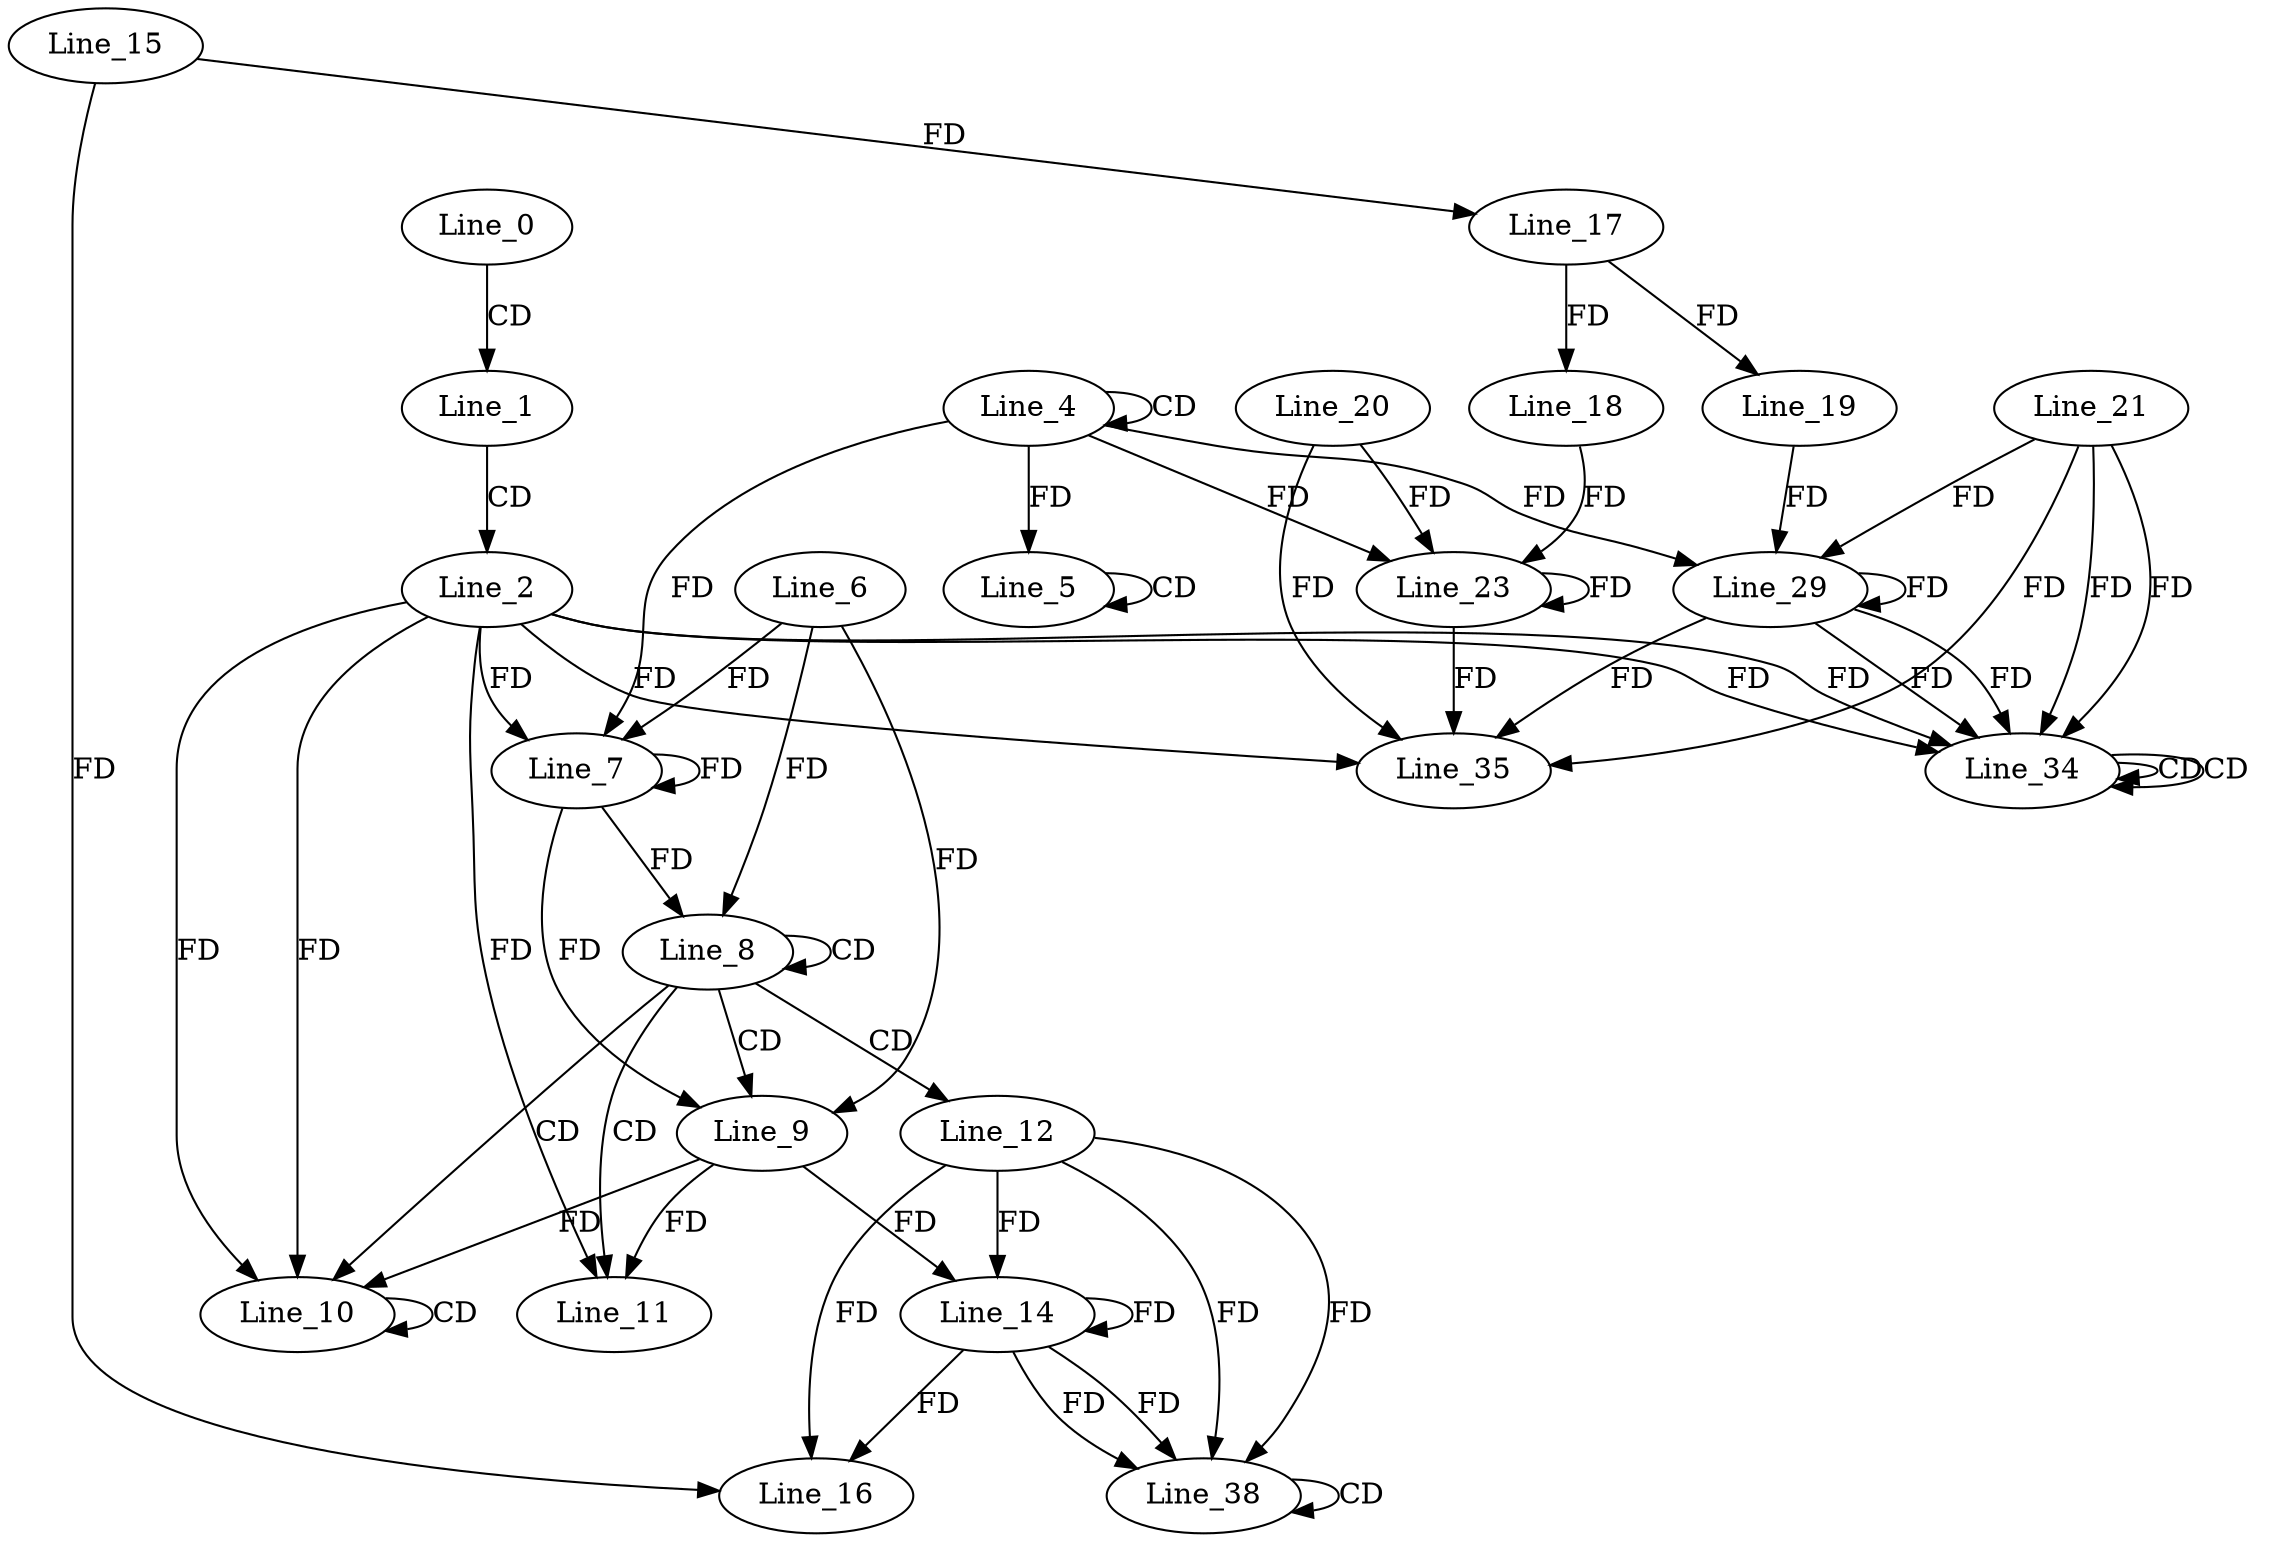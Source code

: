digraph G {
  Line_0;
  Line_1;
  Line_2;
  Line_4;
  Line_4;
  Line_5;
  Line_5;
  Line_6;
  Line_7;
  Line_7;
  Line_8;
  Line_8;
  Line_9;
  Line_9;
  Line_10;
  Line_10;
  Line_10;
  Line_11;
  Line_11;
  Line_12;
  Line_14;
  Line_14;
  Line_15;
  Line_16;
  Line_17;
  Line_17;
  Line_18;
  Line_19;
  Line_20;
  Line_23;
  Line_23;
  Line_18;
  Line_21;
  Line_29;
  Line_29;
  Line_19;
  Line_34;
  Line_34;
  Line_34;
  Line_34;
  Line_34;
  Line_35;
  Line_38;
  Line_38;
  Line_0 -> Line_1 [ label="CD" ];
  Line_1 -> Line_2 [ label="CD" ];
  Line_4 -> Line_4 [ label="CD" ];
  Line_4 -> Line_5 [ label="FD" ];
  Line_5 -> Line_5 [ label="CD" ];
  Line_6 -> Line_7 [ label="FD" ];
  Line_7 -> Line_7 [ label="FD" ];
  Line_4 -> Line_7 [ label="FD" ];
  Line_2 -> Line_7 [ label="FD" ];
  Line_8 -> Line_8 [ label="CD" ];
  Line_6 -> Line_8 [ label="FD" ];
  Line_7 -> Line_8 [ label="FD" ];
  Line_8 -> Line_9 [ label="CD" ];
  Line_6 -> Line_9 [ label="FD" ];
  Line_7 -> Line_9 [ label="FD" ];
  Line_8 -> Line_10 [ label="CD" ];
  Line_2 -> Line_10 [ label="FD" ];
  Line_10 -> Line_10 [ label="CD" ];
  Line_2 -> Line_10 [ label="FD" ];
  Line_9 -> Line_10 [ label="FD" ];
  Line_8 -> Line_11 [ label="CD" ];
  Line_2 -> Line_11 [ label="FD" ];
  Line_9 -> Line_11 [ label="FD" ];
  Line_8 -> Line_12 [ label="CD" ];
  Line_12 -> Line_14 [ label="FD" ];
  Line_14 -> Line_14 [ label="FD" ];
  Line_9 -> Line_14 [ label="FD" ];
  Line_15 -> Line_16 [ label="FD" ];
  Line_12 -> Line_16 [ label="FD" ];
  Line_14 -> Line_16 [ label="FD" ];
  Line_15 -> Line_17 [ label="FD" ];
  Line_17 -> Line_18 [ label="FD" ];
  Line_17 -> Line_19 [ label="FD" ];
  Line_20 -> Line_23 [ label="FD" ];
  Line_23 -> Line_23 [ label="FD" ];
  Line_18 -> Line_23 [ label="FD" ];
  Line_4 -> Line_23 [ label="FD" ];
  Line_21 -> Line_29 [ label="FD" ];
  Line_29 -> Line_29 [ label="FD" ];
  Line_19 -> Line_29 [ label="FD" ];
  Line_4 -> Line_29 [ label="FD" ];
  Line_34 -> Line_34 [ label="CD" ];
  Line_34 -> Line_34 [ label="CD" ];
  Line_2 -> Line_34 [ label="FD" ];
  Line_21 -> Line_34 [ label="FD" ];
  Line_29 -> Line_34 [ label="FD" ];
  Line_21 -> Line_34 [ label="FD" ];
  Line_29 -> Line_34 [ label="FD" ];
  Line_2 -> Line_34 [ label="FD" ];
  Line_2 -> Line_35 [ label="FD" ];
  Line_20 -> Line_35 [ label="FD" ];
  Line_23 -> Line_35 [ label="FD" ];
  Line_21 -> Line_35 [ label="FD" ];
  Line_29 -> Line_35 [ label="FD" ];
  Line_12 -> Line_38 [ label="FD" ];
  Line_14 -> Line_38 [ label="FD" ];
  Line_38 -> Line_38 [ label="CD" ];
  Line_12 -> Line_38 [ label="FD" ];
  Line_14 -> Line_38 [ label="FD" ];
}
